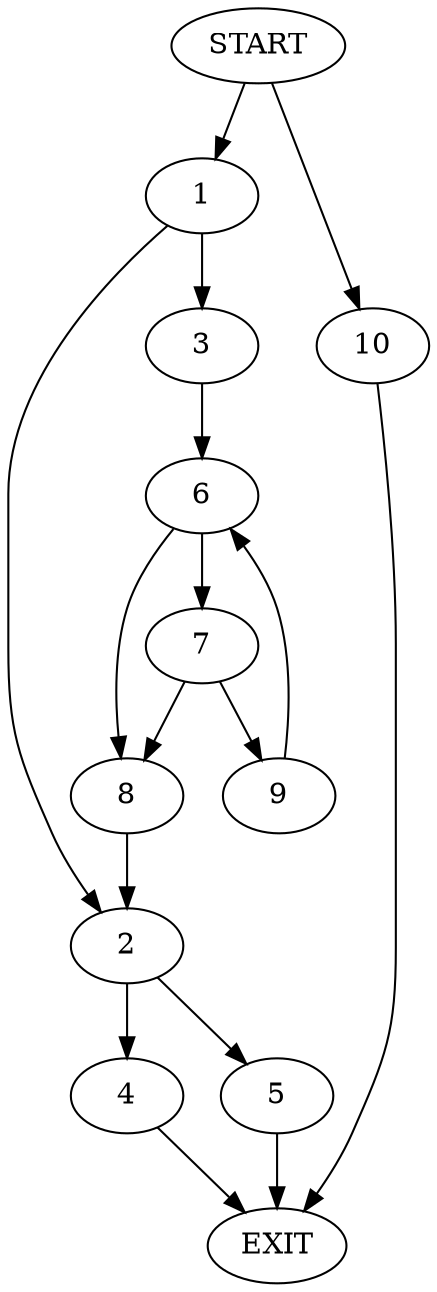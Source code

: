 digraph {
0 [label="START"]
11 [label="EXIT"]
0 -> 1
1 -> 2
1 -> 3
2 -> 4
2 -> 5
3 -> 6
6 -> 7
6 -> 8
8 -> 2
7 -> 9
7 -> 8
9 -> 6
0 -> 10
10 -> 11
4 -> 11
5 -> 11
}
